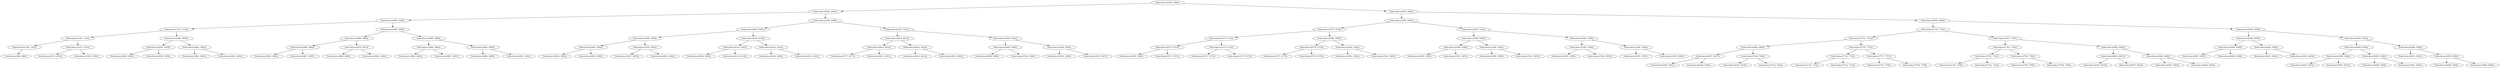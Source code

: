 digraph G{
976853305 [label="Node{data=[5568, 5568]}"]
976853305 -> 1303482086
1303482086 [label="Node{data=[3692, 3692]}"]
1303482086 -> 1541203420
1541203420 [label="Node{data=[3664, 3664]}"]
1541203420 -> 119412018
119412018 [label="Node{data=[1553, 1553]}"]
119412018 -> 1897444537
1897444537 [label="Node{data=[1183, 1183]}"]
1897444537 -> 807391938
807391938 [label="Node{data=[1100, 1100]}"]
807391938 -> 206643992
206643992 [label="Node{data=[984, 984]}"]
1897444537 -> 2064711717
2064711717 [label="Node{data=[1474, 1474]}"]
2064711717 -> 1335414402
1335414402 [label="Node{data=[1474, 1474]}"]
2064711717 -> 31427697
31427697 [label="Node{data=[1505, 1505]}"]
119412018 -> 76756657
76756657 [label="Node{data=[3660, 3660]}"]
76756657 -> 2003836462
2003836462 [label="Node{data=[3650, 3650]}"]
2003836462 -> 2115314332
2115314332 [label="Node{data=[2665, 2665]}"]
2003836462 -> 64259371
64259371 [label="Node{data=[3659, 3659]}"]
76756657 -> 518983006
518983006 [label="Node{data=[3662, 3662]}"]
518983006 -> 1771696579
1771696579 [label="Node{data=[3661, 3661]}"]
518983006 -> 1053769646
1053769646 [label="Node{data=[3663, 3663]}"]
1541203420 -> 420812929
420812929 [label="Node{data=[3684, 3684]}"]
420812929 -> 2138465024
2138465024 [label="Node{data=[3668, 3668]}"]
2138465024 -> 1506247364
1506247364 [label="Node{data=[3666, 3666]}"]
1506247364 -> 515044381
515044381 [label="Node{data=[3665, 3665]}"]
1506247364 -> 802305626
802305626 [label="Node{data=[3667, 3667]}"]
2138465024 -> 1676684995
1676684995 [label="Node{data=[3670, 3670]}"]
1676684995 -> 105136603
105136603 [label="Node{data=[3669, 3669]}"]
1676684995 -> 266297106
266297106 [label="Node{data=[3683, 3683]}"]
420812929 -> 830593109
830593109 [label="Node{data=[3688, 3688]}"]
830593109 -> 1399156368
1399156368 [label="Node{data=[3686, 3686]}"]
1399156368 -> 2005645246
2005645246 [label="Node{data=[3685, 3685]}"]
1399156368 -> 39403922
39403922 [label="Node{data=[3687, 3687]}"]
830593109 -> 1025864444
1025864444 [label="Node{data=[3690, 3690]}"]
1025864444 -> 1162644006
1162644006 [label="Node{data=[3689, 3689]}"]
1025864444 -> 1875964790
1875964790 [label="Node{data=[3691, 3691]}"]
1303482086 -> 659385039
659385039 [label="Node{data=[4388, 4388]}"]
659385039 -> 837373512
837373512 [label="Node{data=[4003, 4003]}"]
837373512 -> 282456041
282456041 [label="Node{data=[3696, 3696]}"]
282456041 -> 2029446598
2029446598 [label="Node{data=[3694, 3694]}"]
2029446598 -> 883024645
883024645 [label="Node{data=[3693, 3693]}"]
2029446598 -> 1329688791
1329688791 [label="Node{data=[3695, 3695]}"]
282456041 -> 1884583025
1884583025 [label="Node{data=[3918, 3918]}"]
1884583025 -> 1061381992
1061381992 [label="Node{data=[3697, 3697]}"]
1884583025 -> 79761998
79761998 [label="Node{data=[4002, 4002]}"]
837373512 -> 1078074825
1078074825 [label="Node{data=[4140, 4140]}"]
1078074825 -> 333848140
333848140 [label="Node{data=[4103, 4103]}"]
333848140 -> 934953855
934953855 [label="Node{data=[4004, 4004]}"]
333848140 -> 1004893348
1004893348 [label="Node{data=[4110, 4110]}"]
1078074825 -> 1796835908
1796835908 [label="Node{data=[4316, 4316]}"]
1796835908 -> 1211034901
1211034901 [label="Node{data=[4300, 4300]}"]
1796835908 -> 761986772
761986772 [label="Node{data=[4323, 4323]}"]
659385039 -> 1027276681
1027276681 [label="Node{data=[5245, 5245]}"]
1027276681 -> 450234816
450234816 [label="Node{data=[4812, 4812]}"]
450234816 -> 632228298
632228298 [label="Node{data=[4810, 4810]}"]
632228298 -> 1607061493
1607061493 [label="Node{data=[4777, 4777]}"]
632228298 -> 895853874
895853874 [label="Node{data=[4811, 4811]}"]
450234816 -> 525804119
525804119 [label="Node{data=[4814, 4814]}"]
525804119 -> 1122736430
1122736430 [label="Node{data=[4813, 4813]}"]
525804119 -> 1405894881
1405894881 [label="Node{data=[5085, 5085]}"]
1027276681 -> 1259873183
1259873183 [label="Node{data=[5564, 5564]}"]
1259873183 -> 1845228849
1845228849 [label="Node{data=[5499, 5499]}"]
1845228849 -> 1942430537
1942430537 [label="Node{data=[5480, 5480]}"]
1845228849 -> 1119731352
1119731352 [label="Node{data=[5506, 5506]}"]
1259873183 -> 1211328907
1211328907 [label="Node{data=[5566, 5566]}"]
1211328907 -> 2052284353
2052284353 [label="Node{data=[5565, 5565]}"]
1211328907 -> 809825961
809825961 [label="Node{data=[5567, 5567]}"]
976853305 -> 530761543
530761543 [label="Node{data=[5600, 5600]}"]
530761543 -> 1284413961
1284413961 [label="Node{data=[5584, 5584]}"]
1284413961 -> 742619406
742619406 [label="Node{data=[5576, 5576]}"]
742619406 -> 1000678289
1000678289 [label="Node{data=[5572, 5572]}"]
1000678289 -> 850678621
850678621 [label="Node{data=[5570, 5570]}"]
850678621 -> 173201872
173201872 [label="Node{data=[5569, 5569]}"]
850678621 -> 1030638237
1030638237 [label="Node{data=[5571, 5571]}"]
1000678289 -> 793075466
793075466 [label="Node{data=[5574, 5574]}"]
793075466 -> 1073471236
1073471236 [label="Node{data=[5573, 5573]}"]
793075466 -> 595271026
595271026 [label="Node{data=[5575, 5575]}"]
742619406 -> 1812889890
1812889890 [label="Node{data=[5580, 5580]}"]
1812889890 -> 1765162662
1765162662 [label="Node{data=[5578, 5578]}"]
1765162662 -> 148168571
148168571 [label="Node{data=[5577, 5577]}"]
1765162662 -> 1941947294
1941947294 [label="Node{data=[5579, 5579]}"]
1812889890 -> 1805667162
1805667162 [label="Node{data=[5582, 5582]}"]
1805667162 -> 859544454
859544454 [label="Node{data=[5581, 5581]}"]
1805667162 -> 498771357
498771357 [label="Node{data=[5583, 5583]}"]
1284413961 -> 269760135
269760135 [label="Node{data=[5592, 5592]}"]
269760135 -> 2030523716
2030523716 [label="Node{data=[5588, 5588]}"]
2030523716 -> 378472009
378472009 [label="Node{data=[5586, 5586]}"]
378472009 -> 1590808392
1590808392 [label="Node{data=[5585, 5585]}"]
378472009 -> 1874881051
1874881051 [label="Node{data=[5587, 5587]}"]
2030523716 -> 749645778
749645778 [label="Node{data=[5590, 5590]}"]
749645778 -> 1123899712
1123899712 [label="Node{data=[5589, 5589]}"]
749645778 -> 310797784
310797784 [label="Node{data=[5591, 5591]}"]
269760135 -> 2130330913
2130330913 [label="Node{data=[5596, 5596]}"]
2130330913 -> 661894419
661894419 [label="Node{data=[5594, 5594]}"]
661894419 -> 258789348
258789348 [label="Node{data=[5593, 5593]}"]
661894419 -> 786813812
786813812 [label="Node{data=[5595, 5595]}"]
2130330913 -> 35281092
35281092 [label="Node{data=[5598, 5598]}"]
35281092 -> 956022457
956022457 [label="Node{data=[5597, 5597]}"]
35281092 -> 1359041965
1359041965 [label="Node{data=[5599, 5599]}"]
530761543 -> 1375687306
1375687306 [label="Node{data=[9286, 9286]}"]
1375687306 -> 24374281
24374281 [label="Node{data=[7759, 7759]}"]
24374281 -> 1679328488
1679328488 [label="Node{data=[7751, 7751]}"]
1679328488 -> 1072630267
1072630267 [label="Node{data=[6489, 6489]}"]
1072630267 -> 347043726
347043726 [label="Node{data=[6017, 6017]}"]
347043726 -> 178442934
178442934 [label="Node{data=[5601, 5601]}"]
347043726 -> 717043918
717043918 [label="Node{data=[6390, 6390]}"]
1072630267 -> 1843027123
1843027123 [label="Node{data=[7348, 7348]}"]
1843027123 -> 36062593
36062593 [label="Node{data=[6519, 6519]}"]
1843027123 -> 512557073
512557073 [label="Node{data=[7434, 7434]}"]
1679328488 -> 1572155462
1572155462 [label="Node{data=[7755, 7755]}"]
1572155462 -> 1647689863
1647689863 [label="Node{data=[7753, 7753]}"]
1647689863 -> 1385143053
1385143053 [label="Node{data=[7752, 7752]}"]
1647689863 -> 611620037
611620037 [label="Node{data=[7754, 7754]}"]
1572155462 -> 1354213133
1354213133 [label="Node{data=[7757, 7757]}"]
1354213133 -> 483030116
483030116 [label="Node{data=[7756, 7756]}"]
1354213133 -> 850641667
850641667 [label="Node{data=[7758, 7758]}"]
24374281 -> 853654316
853654316 [label="Node{data=[7767, 7767]}"]
853654316 -> 1594097074
1594097074 [label="Node{data=[7763, 7763]}"]
1594097074 -> 279300962
279300962 [label="Node{data=[7761, 7761]}"]
279300962 -> 1008904622
1008904622 [label="Node{data=[7760, 7760]}"]
279300962 -> 52780509
52780509 [label="Node{data=[7762, 7762]}"]
1594097074 -> 1133235814
1133235814 [label="Node{data=[7765, 7765]}"]
1133235814 -> 2110518190
2110518190 [label="Node{data=[7764, 7764]}"]
1133235814 -> 1410157152
1410157152 [label="Node{data=[7766, 7766]}"]
853654316 -> 2104438409
2104438409 [label="Node{data=[9282, 9282]}"]
2104438409 -> 1611278268
1611278268 [label="Node{data=[8835, 8835]}"]
1611278268 -> 1115614864
1115614864 [label="Node{data=[8343, 8343]}"]
1611278268 -> 2090787573
2090787573 [label="Node{data=[9027, 9027]}"]
2104438409 -> 2021757065
2021757065 [label="Node{data=[9284, 9284]}"]
2021757065 -> 1225224162
1225224162 [label="Node{data=[9283, 9283]}"]
2021757065 -> 2084049468
2084049468 [label="Node{data=[9285, 9285]}"]
1375687306 -> 2000342532
2000342532 [label="Node{data=[9294, 9294]}"]
2000342532 -> 55254450
55254450 [label="Node{data=[9290, 9290]}"]
55254450 -> 1908480582
1908480582 [label="Node{data=[9288, 9288]}"]
1908480582 -> 1297375152
1297375152 [label="Node{data=[9287, 9287]}"]
1908480582 -> 1824514800
1824514800 [label="Node{data=[9289, 9289]}"]
55254450 -> 927122520
927122520 [label="Node{data=[9292, 9292]}"]
927122520 -> 1319697372
1319697372 [label="Node{data=[9291, 9291]}"]
927122520 -> 560895078
560895078 [label="Node{data=[9293, 9293]}"]
2000342532 -> 844450521
844450521 [label="Node{data=[9302, 9302]}"]
844450521 -> 320088271
320088271 [label="Node{data=[9298, 9298]}"]
320088271 -> 451626858
451626858 [label="Node{data=[9296, 9296]}"]
451626858 -> 1341341173
1341341173 [label="Node{data=[9295, 9295]}"]
451626858 -> 1466479952
1466479952 [label="Node{data=[9297, 9297]}"]
320088271 -> 1703456034
1703456034 [label="Node{data=[9300, 9300]}"]
1703456034 -> 630744814
630744814 [label="Node{data=[9299, 9299]}"]
1703456034 -> 1934818109
1934818109 [label="Node{data=[9301, 9301]}"]
844450521 -> 1627521586
1627521586 [label="Node{data=[9304, 9304]}"]
1627521586 -> 1103315597
1103315597 [label="Node{data=[9303, 9303]}"]
1627521586 -> 655024973
655024973 [label="Node{data=[9399, 9399]}"]
655024973 -> 1130721154
1130721154 [label="Node{data=[9398, 9398]}"]
655024973 -> 847767118
847767118 [label="Node{data=[9400, 9400]}"]
}